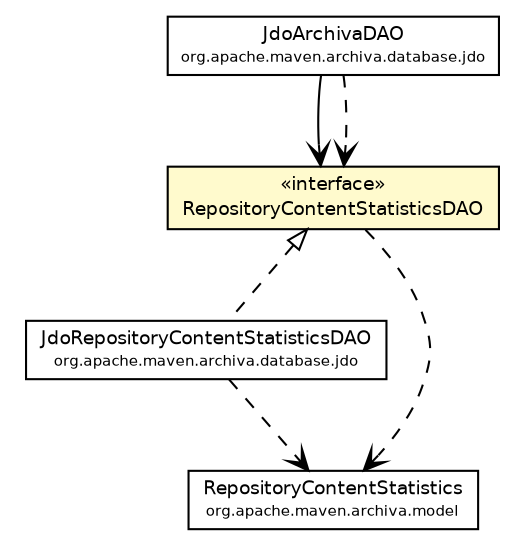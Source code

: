 #!/usr/local/bin/dot
#
# Class diagram 
# Generated by UmlGraph version 4.6 (http://www.spinellis.gr/sw/umlgraph)
#

digraph G {
	edge [fontname="Helvetica",fontsize=10,labelfontname="Helvetica",labelfontsize=10];
	node [fontname="Helvetica",fontsize=10,shape=plaintext];
	// org.apache.maven.archiva.database.RepositoryContentStatisticsDAO
	c83698 [label=<<table border="0" cellborder="1" cellspacing="0" cellpadding="2" port="p" bgcolor="lemonChiffon" href="./RepositoryContentStatisticsDAO.html">
		<tr><td><table border="0" cellspacing="0" cellpadding="1">
			<tr><td> &laquo;interface&raquo; </td></tr>
			<tr><td> RepositoryContentStatisticsDAO </td></tr>
		</table></td></tr>
		</table>>, fontname="Helvetica", fontcolor="black", fontsize=9.0];
	// org.apache.maven.archiva.database.jdo.JdoRepositoryContentStatisticsDAO
	c83739 [label=<<table border="0" cellborder="1" cellspacing="0" cellpadding="2" port="p" href="./jdo/JdoRepositoryContentStatisticsDAO.html">
		<tr><td><table border="0" cellspacing="0" cellpadding="1">
			<tr><td> JdoRepositoryContentStatisticsDAO </td></tr>
			<tr><td><font point-size="7.0"> org.apache.maven.archiva.database.jdo </font></td></tr>
		</table></td></tr>
		</table>>, fontname="Helvetica", fontcolor="black", fontsize=9.0];
	// org.apache.maven.archiva.database.jdo.JdoArchivaDAO
	c83742 [label=<<table border="0" cellborder="1" cellspacing="0" cellpadding="2" port="p" href="./jdo/JdoArchivaDAO.html">
		<tr><td><table border="0" cellspacing="0" cellpadding="1">
			<tr><td> JdoArchivaDAO </td></tr>
			<tr><td><font point-size="7.0"> org.apache.maven.archiva.database.jdo </font></td></tr>
		</table></td></tr>
		</table>>, fontname="Helvetica", fontcolor="black", fontsize=9.0];
	//org.apache.maven.archiva.database.jdo.JdoRepositoryContentStatisticsDAO implements org.apache.maven.archiva.database.RepositoryContentStatisticsDAO
	c83698:p -> c83739:p [dir=back,arrowtail=empty,style=dashed];
	// org.apache.maven.archiva.database.jdo.JdoArchivaDAO NAVASSOC org.apache.maven.archiva.database.RepositoryContentStatisticsDAO
	c83742:p -> c83698:p [taillabel="", label="", headlabel="", fontname="Helvetica", fontcolor="black", fontsize=10.0, color="black", arrowhead=open];
	// org.apache.maven.archiva.database.RepositoryContentStatisticsDAO DEPEND org.apache.maven.archiva.model.RepositoryContentStatistics
	c83698:p -> c83921:p [taillabel="", label="", headlabel="", fontname="Helvetica", fontcolor="black", fontsize=10.0, color="black", arrowhead=open, style=dashed];
	// org.apache.maven.archiva.database.jdo.JdoRepositoryContentStatisticsDAO DEPEND org.apache.maven.archiva.model.RepositoryContentStatistics
	c83739:p -> c83921:p [taillabel="", label="", headlabel="", fontname="Helvetica", fontcolor="black", fontsize=10.0, color="black", arrowhead=open, style=dashed];
	// org.apache.maven.archiva.database.jdo.JdoArchivaDAO DEPEND org.apache.maven.archiva.database.RepositoryContentStatisticsDAO
	c83742:p -> c83698:p [taillabel="", label="", headlabel="", fontname="Helvetica", fontcolor="black", fontsize=10.0, color="black", arrowhead=open, style=dashed];
	// org.apache.maven.archiva.model.RepositoryContentStatistics
	c83921 [label=<<table border="0" cellborder="1" cellspacing="0" cellpadding="2" port="p" href="http://java.sun.com/j2se/1.4.2/docs/api/org/apache/maven/archiva/model/RepositoryContentStatistics.html">
		<tr><td><table border="0" cellspacing="0" cellpadding="1">
			<tr><td> RepositoryContentStatistics </td></tr>
			<tr><td><font point-size="7.0"> org.apache.maven.archiva.model </font></td></tr>
		</table></td></tr>
		</table>>, fontname="Helvetica", fontcolor="black", fontsize=9.0];
}

